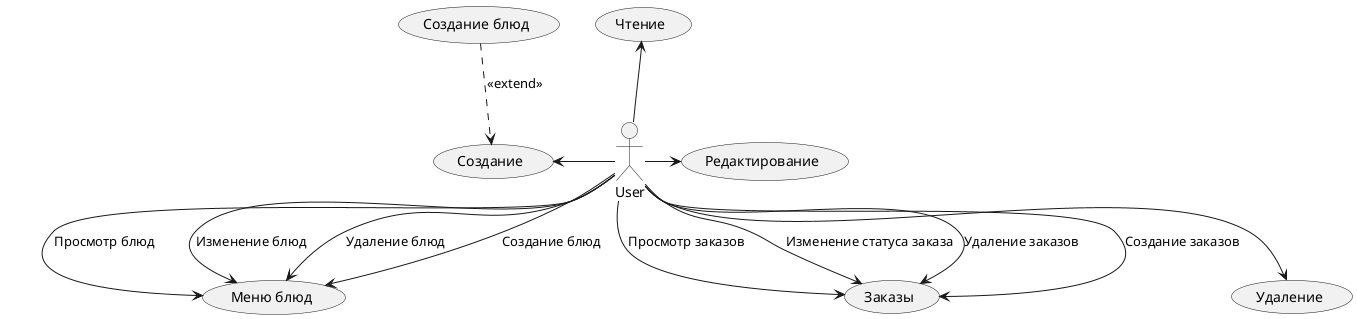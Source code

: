 @startuml use-case-diagram

actor User as user

usecase "Меню блюд" as menu 
usecase "Заказы" as orders

usecase "Создание" as creation
usecase "Редактирование" as edit
usecase "Удаление" as delete
usecase "Чтение" as reading

user -left-> creation
user -right-> edit
user -down-> delete
user -up-> reading

(Создание блюд) ..> creation : <<extend>>

user --> menu : Создание блюд
user --> menu : Просмотр блюд
user --> menu : Изменение блюд
user --> menu : Удаление блюд

user --> orders : Создание заказов
user --> orders : Просмотр заказов
user --> orders : Изменение статуса заказа
user --> orders : Удаление заказов

@enduml